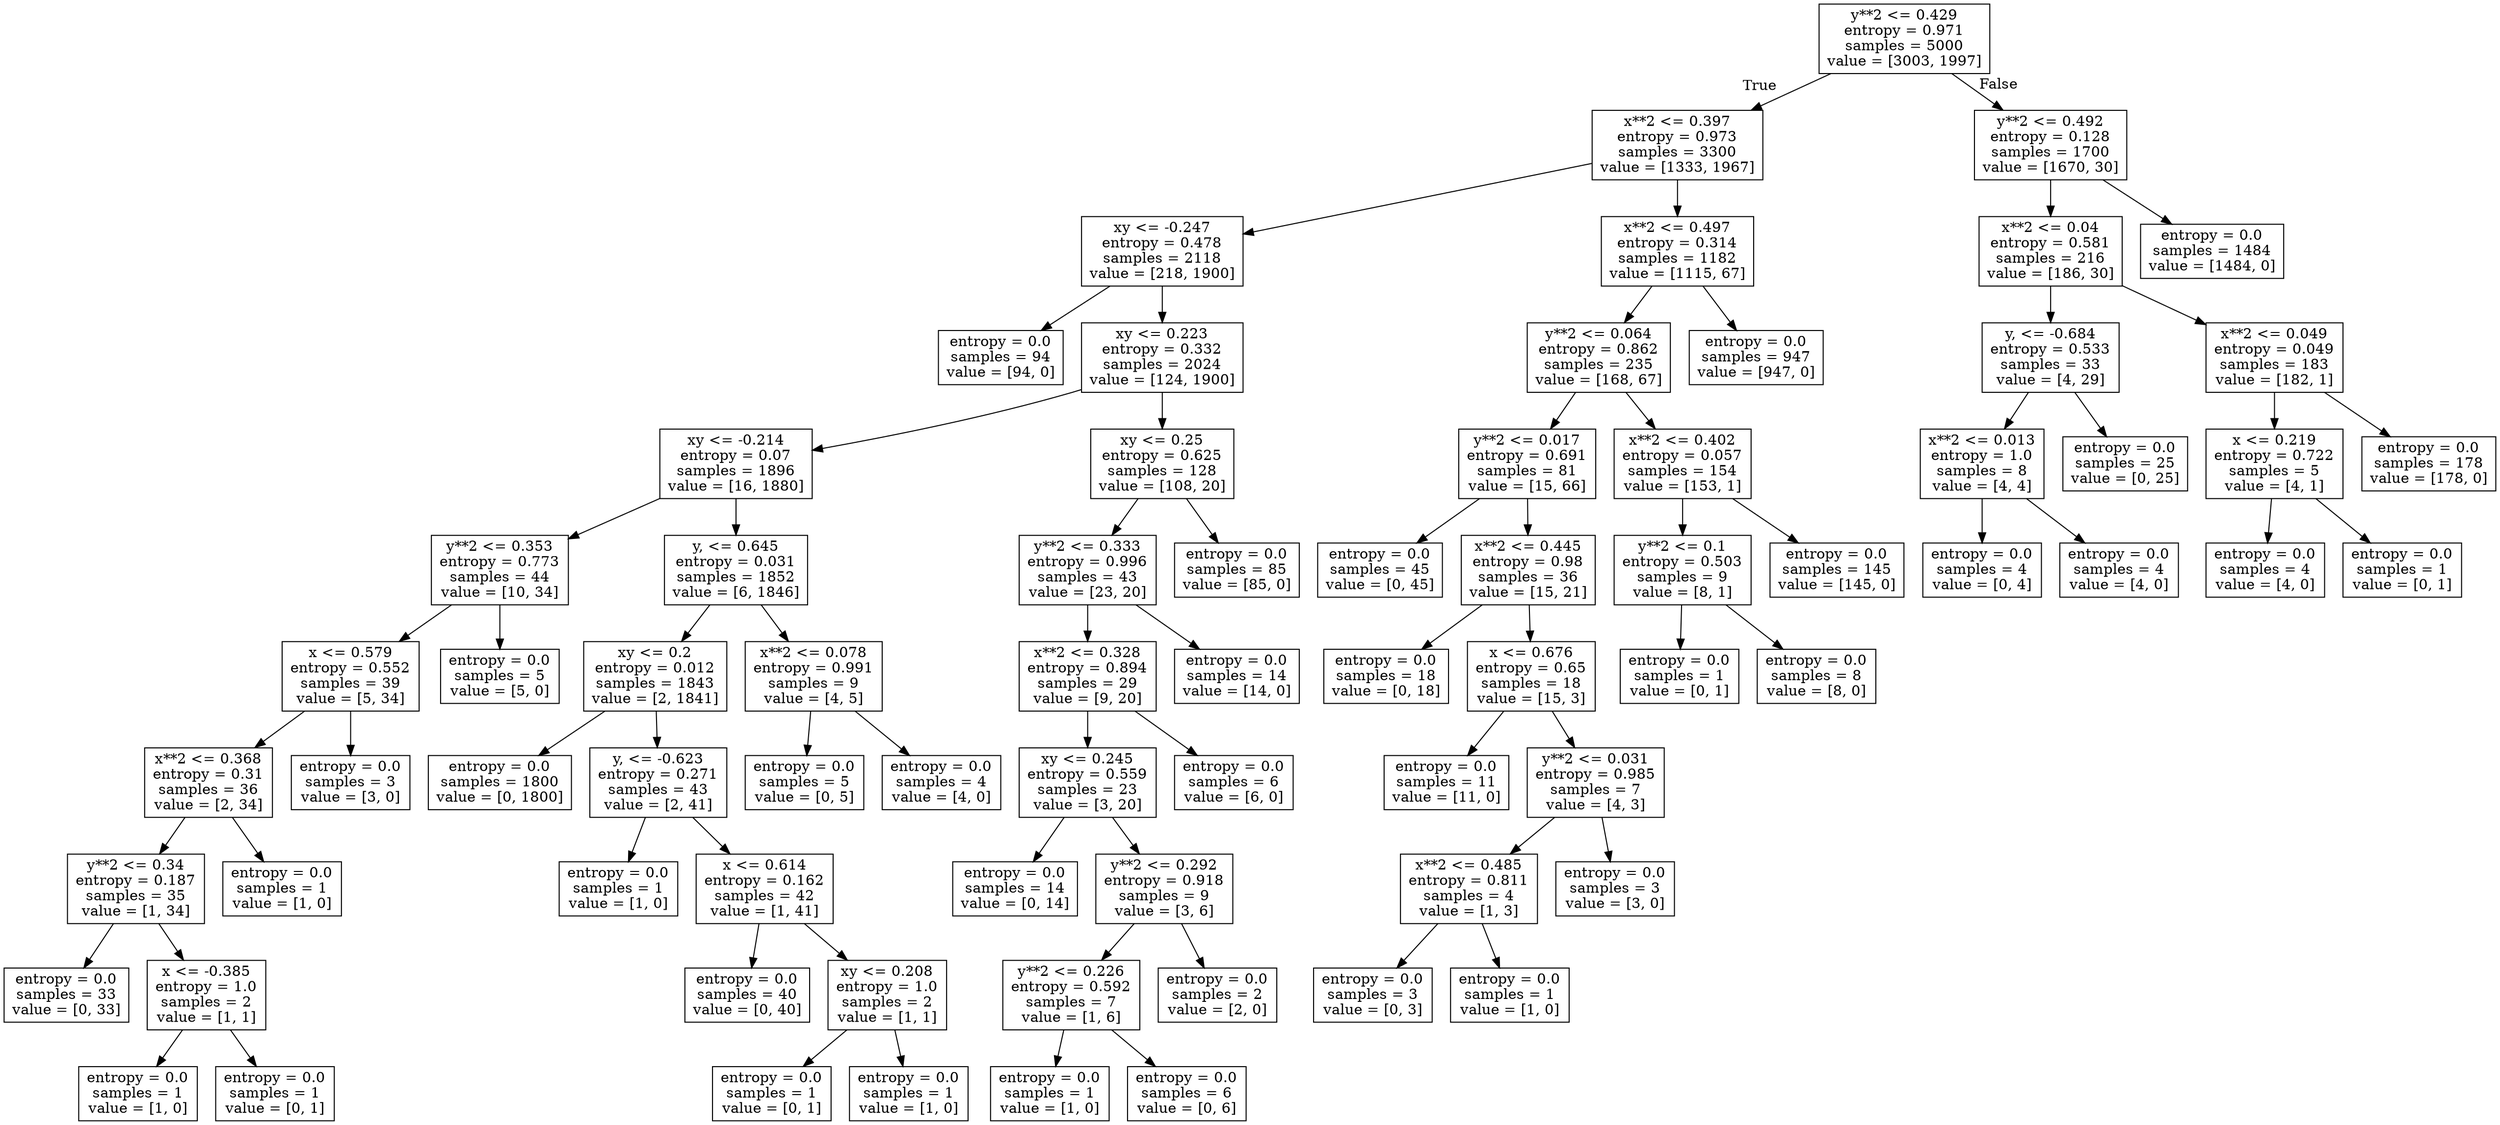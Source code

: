 digraph Tree {
node [shape=box] ;
0 [label="y**2 <= 0.429\nentropy = 0.971\nsamples = 5000\nvalue = [3003, 1997]"] ;
1 [label="x**2 <= 0.397\nentropy = 0.973\nsamples = 3300\nvalue = [1333, 1967]"] ;
0 -> 1 [labeldistance=2.5, labelangle=45, headlabel="True"] ;
2 [label="xy <= -0.247\nentropy = 0.478\nsamples = 2118\nvalue = [218, 1900]"] ;
1 -> 2 ;
3 [label="entropy = 0.0\nsamples = 94\nvalue = [94, 0]"] ;
2 -> 3 ;
4 [label="xy <= 0.223\nentropy = 0.332\nsamples = 2024\nvalue = [124, 1900]"] ;
2 -> 4 ;
5 [label="xy <= -0.214\nentropy = 0.07\nsamples = 1896\nvalue = [16, 1880]"] ;
4 -> 5 ;
6 [label="y**2 <= 0.353\nentropy = 0.773\nsamples = 44\nvalue = [10, 34]"] ;
5 -> 6 ;
7 [label="x <= 0.579\nentropy = 0.552\nsamples = 39\nvalue = [5, 34]"] ;
6 -> 7 ;
8 [label="x**2 <= 0.368\nentropy = 0.31\nsamples = 36\nvalue = [2, 34]"] ;
7 -> 8 ;
9 [label="y**2 <= 0.34\nentropy = 0.187\nsamples = 35\nvalue = [1, 34]"] ;
8 -> 9 ;
10 [label="entropy = 0.0\nsamples = 33\nvalue = [0, 33]"] ;
9 -> 10 ;
11 [label="x <= -0.385\nentropy = 1.0\nsamples = 2\nvalue = [1, 1]"] ;
9 -> 11 ;
12 [label="entropy = 0.0\nsamples = 1\nvalue = [1, 0]"] ;
11 -> 12 ;
13 [label="entropy = 0.0\nsamples = 1\nvalue = [0, 1]"] ;
11 -> 13 ;
14 [label="entropy = 0.0\nsamples = 1\nvalue = [1, 0]"] ;
8 -> 14 ;
15 [label="entropy = 0.0\nsamples = 3\nvalue = [3, 0]"] ;
7 -> 15 ;
16 [label="entropy = 0.0\nsamples = 5\nvalue = [5, 0]"] ;
6 -> 16 ;
17 [label="y, <= 0.645\nentropy = 0.031\nsamples = 1852\nvalue = [6, 1846]"] ;
5 -> 17 ;
18 [label="xy <= 0.2\nentropy = 0.012\nsamples = 1843\nvalue = [2, 1841]"] ;
17 -> 18 ;
19 [label="entropy = 0.0\nsamples = 1800\nvalue = [0, 1800]"] ;
18 -> 19 ;
20 [label="y, <= -0.623\nentropy = 0.271\nsamples = 43\nvalue = [2, 41]"] ;
18 -> 20 ;
21 [label="entropy = 0.0\nsamples = 1\nvalue = [1, 0]"] ;
20 -> 21 ;
22 [label="x <= 0.614\nentropy = 0.162\nsamples = 42\nvalue = [1, 41]"] ;
20 -> 22 ;
23 [label="entropy = 0.0\nsamples = 40\nvalue = [0, 40]"] ;
22 -> 23 ;
24 [label="xy <= 0.208\nentropy = 1.0\nsamples = 2\nvalue = [1, 1]"] ;
22 -> 24 ;
25 [label="entropy = 0.0\nsamples = 1\nvalue = [0, 1]"] ;
24 -> 25 ;
26 [label="entropy = 0.0\nsamples = 1\nvalue = [1, 0]"] ;
24 -> 26 ;
27 [label="x**2 <= 0.078\nentropy = 0.991\nsamples = 9\nvalue = [4, 5]"] ;
17 -> 27 ;
28 [label="entropy = 0.0\nsamples = 5\nvalue = [0, 5]"] ;
27 -> 28 ;
29 [label="entropy = 0.0\nsamples = 4\nvalue = [4, 0]"] ;
27 -> 29 ;
30 [label="xy <= 0.25\nentropy = 0.625\nsamples = 128\nvalue = [108, 20]"] ;
4 -> 30 ;
31 [label="y**2 <= 0.333\nentropy = 0.996\nsamples = 43\nvalue = [23, 20]"] ;
30 -> 31 ;
32 [label="x**2 <= 0.328\nentropy = 0.894\nsamples = 29\nvalue = [9, 20]"] ;
31 -> 32 ;
33 [label="xy <= 0.245\nentropy = 0.559\nsamples = 23\nvalue = [3, 20]"] ;
32 -> 33 ;
34 [label="entropy = 0.0\nsamples = 14\nvalue = [0, 14]"] ;
33 -> 34 ;
35 [label="y**2 <= 0.292\nentropy = 0.918\nsamples = 9\nvalue = [3, 6]"] ;
33 -> 35 ;
36 [label="y**2 <= 0.226\nentropy = 0.592\nsamples = 7\nvalue = [1, 6]"] ;
35 -> 36 ;
37 [label="entropy = 0.0\nsamples = 1\nvalue = [1, 0]"] ;
36 -> 37 ;
38 [label="entropy = 0.0\nsamples = 6\nvalue = [0, 6]"] ;
36 -> 38 ;
39 [label="entropy = 0.0\nsamples = 2\nvalue = [2, 0]"] ;
35 -> 39 ;
40 [label="entropy = 0.0\nsamples = 6\nvalue = [6, 0]"] ;
32 -> 40 ;
41 [label="entropy = 0.0\nsamples = 14\nvalue = [14, 0]"] ;
31 -> 41 ;
42 [label="entropy = 0.0\nsamples = 85\nvalue = [85, 0]"] ;
30 -> 42 ;
43 [label="x**2 <= 0.497\nentropy = 0.314\nsamples = 1182\nvalue = [1115, 67]"] ;
1 -> 43 ;
44 [label="y**2 <= 0.064\nentropy = 0.862\nsamples = 235\nvalue = [168, 67]"] ;
43 -> 44 ;
45 [label="y**2 <= 0.017\nentropy = 0.691\nsamples = 81\nvalue = [15, 66]"] ;
44 -> 45 ;
46 [label="entropy = 0.0\nsamples = 45\nvalue = [0, 45]"] ;
45 -> 46 ;
47 [label="x**2 <= 0.445\nentropy = 0.98\nsamples = 36\nvalue = [15, 21]"] ;
45 -> 47 ;
48 [label="entropy = 0.0\nsamples = 18\nvalue = [0, 18]"] ;
47 -> 48 ;
49 [label="x <= 0.676\nentropy = 0.65\nsamples = 18\nvalue = [15, 3]"] ;
47 -> 49 ;
50 [label="entropy = 0.0\nsamples = 11\nvalue = [11, 0]"] ;
49 -> 50 ;
51 [label="y**2 <= 0.031\nentropy = 0.985\nsamples = 7\nvalue = [4, 3]"] ;
49 -> 51 ;
52 [label="x**2 <= 0.485\nentropy = 0.811\nsamples = 4\nvalue = [1, 3]"] ;
51 -> 52 ;
53 [label="entropy = 0.0\nsamples = 3\nvalue = [0, 3]"] ;
52 -> 53 ;
54 [label="entropy = 0.0\nsamples = 1\nvalue = [1, 0]"] ;
52 -> 54 ;
55 [label="entropy = 0.0\nsamples = 3\nvalue = [3, 0]"] ;
51 -> 55 ;
56 [label="x**2 <= 0.402\nentropy = 0.057\nsamples = 154\nvalue = [153, 1]"] ;
44 -> 56 ;
57 [label="y**2 <= 0.1\nentropy = 0.503\nsamples = 9\nvalue = [8, 1]"] ;
56 -> 57 ;
58 [label="entropy = 0.0\nsamples = 1\nvalue = [0, 1]"] ;
57 -> 58 ;
59 [label="entropy = 0.0\nsamples = 8\nvalue = [8, 0]"] ;
57 -> 59 ;
60 [label="entropy = 0.0\nsamples = 145\nvalue = [145, 0]"] ;
56 -> 60 ;
61 [label="entropy = 0.0\nsamples = 947\nvalue = [947, 0]"] ;
43 -> 61 ;
62 [label="y**2 <= 0.492\nentropy = 0.128\nsamples = 1700\nvalue = [1670, 30]"] ;
0 -> 62 [labeldistance=2.5, labelangle=-45, headlabel="False"] ;
63 [label="x**2 <= 0.04\nentropy = 0.581\nsamples = 216\nvalue = [186, 30]"] ;
62 -> 63 ;
64 [label="y, <= -0.684\nentropy = 0.533\nsamples = 33\nvalue = [4, 29]"] ;
63 -> 64 ;
65 [label="x**2 <= 0.013\nentropy = 1.0\nsamples = 8\nvalue = [4, 4]"] ;
64 -> 65 ;
66 [label="entropy = 0.0\nsamples = 4\nvalue = [0, 4]"] ;
65 -> 66 ;
67 [label="entropy = 0.0\nsamples = 4\nvalue = [4, 0]"] ;
65 -> 67 ;
68 [label="entropy = 0.0\nsamples = 25\nvalue = [0, 25]"] ;
64 -> 68 ;
69 [label="x**2 <= 0.049\nentropy = 0.049\nsamples = 183\nvalue = [182, 1]"] ;
63 -> 69 ;
70 [label="x <= 0.219\nentropy = 0.722\nsamples = 5\nvalue = [4, 1]"] ;
69 -> 70 ;
71 [label="entropy = 0.0\nsamples = 4\nvalue = [4, 0]"] ;
70 -> 71 ;
72 [label="entropy = 0.0\nsamples = 1\nvalue = [0, 1]"] ;
70 -> 72 ;
73 [label="entropy = 0.0\nsamples = 178\nvalue = [178, 0]"] ;
69 -> 73 ;
74 [label="entropy = 0.0\nsamples = 1484\nvalue = [1484, 0]"] ;
62 -> 74 ;
}